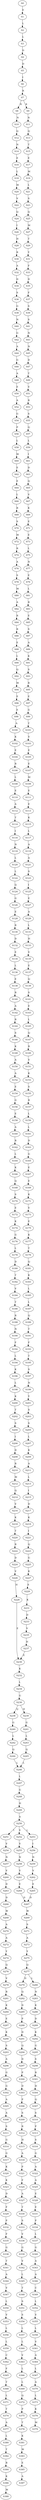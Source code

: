 strict digraph  {
	S0 -> S1 [ label = E ];
	S1 -> S2 [ label = L ];
	S2 -> S3 [ label = L ];
	S3 -> S4 [ label = D ];
	S4 -> S5 [ label = D ];
	S5 -> S6 [ label = I ];
	S6 -> S7 [ label = R ];
	S7 -> S8 [ label = R ];
	S7 -> S9 [ label = K ];
	S8 -> S10 [ label = N ];
	S9 -> S11 [ label = N ];
	S10 -> S12 [ label = Q ];
	S11 -> S13 [ label = Q ];
	S12 -> S14 [ label = N ];
	S13 -> S15 [ label = T ];
	S14 -> S16 [ label = E ];
	S15 -> S17 [ label = E ];
	S16 -> S18 [ label = L ];
	S17 -> S19 [ label = M ];
	S18 -> S20 [ label = M ];
	S19 -> S21 [ label = L ];
	S20 -> S22 [ label = V ];
	S21 -> S23 [ label = S ];
	S22 -> S24 [ label = Q ];
	S23 -> S25 [ label = Q ];
	S24 -> S26 [ label = I ];
	S25 -> S27 [ label = M ];
	S26 -> S28 [ label = H ];
	S27 -> S29 [ label = T ];
	S28 -> S30 [ label = R ];
	S29 -> S31 [ label = Y ];
	S30 -> S32 [ label = A ];
	S31 -> S33 [ label = F ];
	S32 -> S34 [ label = D ];
	S33 -> S35 [ label = D ];
	S34 -> S36 [ label = S ];
	S35 -> S37 [ label = F ];
	S36 -> S38 [ label = G ];
	S37 -> S39 [ label = S ];
	S38 -> S40 [ label = N ];
	S39 -> S41 [ label = S ];
	S40 -> S42 [ label = G ];
	S41 -> S43 [ label = N ];
	S42 -> S44 [ label = A ];
	S43 -> S45 [ label = N ];
	S44 -> S46 [ label = G ];
	S45 -> S47 [ label = D ];
	S46 -> S48 [ label = A ];
	S47 -> S49 [ label = T ];
	S48 -> S50 [ label = E ];
	S49 -> S51 [ label = V ];
	S50 -> S52 [ label = A ];
	S51 -> S53 [ label = R ];
	S52 -> S54 [ label = G ];
	S53 -> S55 [ label = S ];
	S54 -> S56 [ label = P ];
	S55 -> S57 [ label = Q ];
	S56 -> S58 [ label = L ];
	S57 -> S59 [ label = L ];
	S58 -> S60 [ label = M ];
	S59 -> S61 [ label = I ];
	S60 -> S62 [ label = E ];
	S61 -> S63 [ label = D ];
	S62 -> S64 [ label = E ];
	S63 -> S65 [ label = Q ];
	S64 -> S66 [ label = L ];
	S65 -> S67 [ label = V ];
	S66 -> S68 [ label = R ];
	S67 -> S69 [ label = K ];
	S68 -> S70 [ label = S ];
	S69 -> S71 [ label = E ];
	S70 -> S72 [ label = M ];
	S71 -> S73 [ label = E ];
	S72 -> S74 [ label = R ];
	S73 -> S75 [ label = L ];
	S74 -> S76 [ label = A ];
	S75 -> S77 [ label = N ];
	S76 -> S78 [ label = S ];
	S77 -> S79 [ label = E ];
	S78 -> S80 [ label = M ];
	S79 -> S81 [ label = L ];
	S80 -> S82 [ label = A ];
	S81 -> S83 [ label = R ];
	S82 -> S84 [ label = R ];
	S83 -> S85 [ label = E ];
	S84 -> S86 [ label = R ];
	S85 -> S87 [ label = S ];
	S86 -> S88 [ label = E ];
	S87 -> S89 [ label = A ];
	S88 -> S90 [ label = L ];
	S89 -> S91 [ label = K ];
	S90 -> S92 [ label = Q ];
	S91 -> S93 [ label = S ];
	S92 -> S94 [ label = M ];
	S93 -> S95 [ label = R ];
	S94 -> S96 [ label = E ];
	S95 -> S97 [ label = E ];
	S96 -> S98 [ label = E ];
	S97 -> S99 [ label = G ];
	S98 -> S100 [ label = A ];
	S99 -> S101 [ label = T ];
	S100 -> S102 [ label = K ];
	S101 -> S103 [ label = V ];
	S102 -> S104 [ label = E ];
	S103 -> S105 [ label = E ];
	S104 -> S106 [ label = R ];
	S105 -> S107 [ label = E ];
	S106 -> S108 [ label = L ];
	S107 -> S109 [ label = M ];
	S108 -> S110 [ label = E ];
	S109 -> S111 [ label = E ];
	S110 -> S112 [ label = A ];
	S111 -> S113 [ label = E ];
	S112 -> S114 [ label = T ];
	S113 -> S115 [ label = K ];
	S114 -> S116 [ label = I ];
	S115 -> S117 [ label = L ];
	S116 -> S118 [ label = N ];
	S117 -> S119 [ label = A ];
	S118 -> S120 [ label = L ];
	S119 -> S121 [ label = A ];
	S120 -> S122 [ label = L ];
	S121 -> S123 [ label = S ];
	S122 -> S124 [ label = Q ];
	S123 -> S125 [ label = I ];
	S124 -> S126 [ label = G ];
	S125 -> S127 [ label = E ];
	S126 -> S128 [ label = E ];
	S127 -> S129 [ label = A ];
	S128 -> S130 [ label = R ];
	S129 -> S131 [ label = L ];
	S130 -> S132 [ label = D ];
	S131 -> S133 [ label = H ];
	S132 -> S134 [ label = E ];
	S133 -> S135 [ label = V ];
	S134 -> S136 [ label = L ];
	S135 -> S137 [ label = E ];
	S136 -> S138 [ label = E ];
	S137 -> S139 [ label = Q ];
	S138 -> S140 [ label = R ];
	S139 -> S141 [ label = S ];
	S140 -> S142 [ label = A ];
	S141 -> S143 [ label = E ];
	S142 -> S144 [ label = R ];
	S143 -> S145 [ label = L ];
	S144 -> S146 [ label = S ];
	S145 -> S147 [ label = Q ];
	S146 -> S148 [ label = K ];
	S147 -> S149 [ label = R ];
	S148 -> S150 [ label = A ];
	S149 -> S151 [ label = V ];
	S150 -> S152 [ label = A ];
	S151 -> S153 [ label = K ];
	S152 -> S154 [ label = E ];
	S153 -> S155 [ label = S ];
	S154 -> S156 [ label = G ];
	S155 -> S157 [ label = R ];
	S156 -> S158 [ label = E ];
	S157 -> S159 [ label = L ];
	S158 -> S160 [ label = A ];
	S159 -> S161 [ label = L ];
	S160 -> S162 [ label = R ];
	S161 -> S163 [ label = D ];
	S162 -> S164 [ label = L ];
	S163 -> S165 [ label = G ];
	S164 -> S166 [ label = K ];
	S165 -> S167 [ label = E ];
	S166 -> S168 [ label = Q ];
	S167 -> S169 [ label = E ];
	S168 -> S170 [ label = S ];
	S169 -> S171 [ label = K ];
	S170 -> S172 [ label = E ];
	S171 -> S173 [ label = V ];
	S172 -> S174 [ label = K ];
	S173 -> S175 [ label = E ];
	S174 -> S176 [ label = G ];
	S175 -> S177 [ label = K ];
	S176 -> S178 [ label = L ];
	S177 -> S179 [ label = T ];
	S178 -> S180 [ label = D ];
	S179 -> S181 [ label = Q ];
	S180 -> S182 [ label = T ];
	S181 -> S183 [ label = K ];
	S182 -> S184 [ label = V ];
	S183 -> S185 [ label = L ];
	S184 -> S186 [ label = T ];
	S185 -> S187 [ label = L ];
	S186 -> S188 [ label = R ];
	S187 -> S189 [ label = Q ];
	S188 -> S190 [ label = N ];
	S189 -> S191 [ label = T ];
	S190 -> S192 [ label = F ];
	S191 -> S193 [ label = F ];
	S192 -> S194 [ label = L ];
	S193 -> S195 [ label = T ];
	S194 -> S196 [ label = K ];
	S195 -> S197 [ label = S ];
	S196 -> S198 [ label = L ];
	S197 -> S199 [ label = N ];
	S198 -> S200 [ label = K ];
	S199 -> S201 [ label = Y ];
	S200 -> S202 [ label = T ];
	S201 -> S203 [ label = S ];
	S202 -> S204 [ label = S ];
	S203 -> S205 [ label = S ];
	S204 -> S206 [ label = I ];
	S205 -> S207 [ label = L ];
	S206 -> S208 [ label = D ];
	S207 -> S209 [ label = K ];
	S208 -> S210 [ label = R ];
	S209 -> S211 [ label = A ];
	S210 -> S212 [ label = M ];
	S211 -> S213 [ label = L ];
	S212 -> S214 [ label = Q ];
	S213 -> S215 [ label = I ];
	S214 -> S216 [ label = V ];
	S215 -> S217 [ label = D ];
	S216 -> S218 [ label = K ];
	S217 -> S219 [ label = K ];
	S218 -> S220 [ label = T ];
	S219 -> S221 [ label = I ];
	S220 -> S222 [ label = R ];
	S221 -> S223 [ label = Q ];
	S222 -> S224 [ label = D ];
	S223 -> S225 [ label = G ];
	S224 -> S226 [ label = V ];
	S225 -> S227 [ label = K ];
	S226 -> S228 [ label = H ];
	S227 -> S229 [ label = S ];
	S228 -> S230 [ label = E ];
	S229 -> S231 [ label = K ];
	S230 -> S232 [ label = K ];
	S231 -> S233 [ label = D ];
	S232 -> S234 [ label = L ];
	S233 -> S235 [ label = V ];
	S234 -> S236 [ label = G ];
	S235 -> S237 [ label = H ];
	S236 -> S238 [ label = Q ];
	S236 -> S239 [ label = H ];
	S237 -> S230 [ label = E ];
	S238 -> S240 [ label = G ];
	S239 -> S241 [ label = G ];
	S240 -> S242 [ label = L ];
	S241 -> S243 [ label = L ];
	S242 -> S244 [ label = Q ];
	S243 -> S245 [ label = Q ];
	S244 -> S246 [ label = L ];
	S245 -> S246 [ label = L ];
	S246 -> S247 [ label = L ];
	S247 -> S248 [ label = G ];
	S248 -> S249 [ label = H ];
	S249 -> S250 [ label = A ];
	S250 -> S251 [ label = I ];
	S250 -> S252 [ label = V ];
	S250 -> S253 [ label = L ];
	S251 -> S254 [ label = V ];
	S252 -> S255 [ label = V ];
	S253 -> S256 [ label = I ];
	S254 -> S257 [ label = N ];
	S255 -> S258 [ label = N ];
	S256 -> S259 [ label = N ];
	S257 -> S260 [ label = V ];
	S258 -> S261 [ label = V ];
	S259 -> S262 [ label = V ];
	S260 -> S263 [ label = D ];
	S261 -> S264 [ label = E ];
	S262 -> S265 [ label = E ];
	S263 -> S266 [ label = D ];
	S264 -> S267 [ label = D ];
	S265 -> S267 [ label = D ];
	S266 -> S268 [ label = W ];
	S267 -> S269 [ label = W ];
	S268 -> S270 [ label = A ];
	S269 -> S271 [ label = S ];
	S270 -> S272 [ label = A ];
	S271 -> S273 [ label = A ];
	S272 -> S274 [ label = Y ];
	S273 -> S275 [ label = Y ];
	S274 -> S276 [ label = Q ];
	S275 -> S277 [ label = Q ];
	S276 -> S278 [ label = V ];
	S277 -> S279 [ label = D ];
	S277 -> S280 [ label = L ];
	S278 -> S281 [ label = R ];
	S279 -> S282 [ label = Q ];
	S280 -> S283 [ label = N ];
	S281 -> S284 [ label = K ];
	S282 -> S285 [ label = D ];
	S283 -> S286 [ label = K ];
	S284 -> S287 [ label = E ];
	S285 -> S288 [ label = P ];
	S286 -> S289 [ label = D ];
	S287 -> S290 [ label = K ];
	S288 -> S291 [ label = D ];
	S289 -> S292 [ label = K ];
	S290 -> S293 [ label = S ];
	S291 -> S294 [ label = Q ];
	S292 -> S295 [ label = G ];
	S293 -> S296 [ label = A ];
	S294 -> S297 [ label = D ];
	S295 -> S298 [ label = S ];
	S296 -> S299 [ label = G ];
	S297 -> S300 [ label = P ];
	S298 -> S301 [ label = R ];
	S299 -> S302 [ label = G ];
	S300 -> S303 [ label = D ];
	S301 -> S304 [ label = H ];
	S302 -> S305 [ label = A ];
	S303 -> S306 [ label = P ];
	S304 -> S307 [ label = Q ];
	S305 -> S308 [ label = A ];
	S306 -> S309 [ label = S ];
	S307 -> S310 [ label = S ];
	S308 -> S311 [ label = S ];
	S309 -> S312 [ label = R ];
	S310 -> S313 [ label = P ];
	S311 -> S314 [ label = G ];
	S312 -> S315 [ label = H ];
	S313 -> S316 [ label = S ];
	S314 -> S317 [ label = G ];
	S315 -> S318 [ label = A ];
	S316 -> S319 [ label = G ];
	S317 -> S320 [ label = K ];
	S318 -> S321 [ label = P ];
	S319 -> S322 [ label = A ];
	S320 -> S323 [ label = K ];
	S321 -> S324 [ label = F ];
	S322 -> S325 [ label = A ];
	S323 -> S326 [ label = D ];
	S324 -> S327 [ label = A ];
	S325 -> S328 [ label = E ];
	S326 -> S329 [ label = F ];
	S327 -> S330 [ label = T ];
	S328 -> S331 [ label = E ];
	S329 -> S332 [ label = P ];
	S330 -> S333 [ label = S ];
	S331 -> S334 [ label = P ];
	S332 -> S335 [ label = F ];
	S333 -> S336 [ label = V ];
	S334 -> S337 [ label = L ];
	S335 -> S338 [ label = G ];
	S336 -> S339 [ label = G ];
	S337 -> S340 [ label = G ];
	S338 -> S341 [ label = T ];
	S339 -> S342 [ label = V ];
	S340 -> S343 [ label = A ];
	S341 -> S344 [ label = A ];
	S342 -> S345 [ label = L ];
	S343 -> S346 [ label = A ];
	S344 -> S347 [ label = V ];
	S345 -> S348 [ label = T ];
	S346 -> S349 [ label = C ];
	S347 -> S350 [ label = L ];
	S348 -> S351 [ label = S ];
	S349 -> S352 [ label = L ];
	S350 -> S353 [ label = V ];
	S351 -> S354 [ label = S ];
	S352 -> S355 [ label = V ];
	S353 -> S356 [ label = L ];
	S354 -> S357 [ label = L ];
	S355 -> S358 [ label = L ];
	S356 -> S359 [ label = L ];
	S357 -> S360 [ label = L ];
	S358 -> S361 [ label = V ];
	S359 -> S362 [ label = C ];
	S360 -> S363 [ label = V ];
	S361 -> S364 [ label = A ];
	S362 -> S365 [ label = F ];
	S363 -> S366 [ label = L ];
	S364 -> S367 [ label = L ];
	S365 -> S368 [ label = T ];
	S366 -> S369 [ label = L ];
	S367 -> S370 [ label = A ];
	S368 -> S371 [ label = L ];
	S369 -> S372 [ label = Q ];
	S370 -> S373 [ label = L ];
	S371 -> S374 [ label = T ];
	S372 -> S375 [ label = P ];
	S373 -> S376 [ label = K ];
	S374 -> S377 [ label = A ];
	S375 -> S378 [ label = T ];
	S376 -> S379 [ label = M ];
	S377 -> S380 [ label = L ];
	S378 -> S381 [ label = K ];
	S380 -> S382 [ label = T ];
	S381 -> S383 [ label = M ];
	S382 -> S384 [ label = R ];
	S383 -> S385 [ label = E ];
	S384 -> S386 [ label = K ];
	S385 -> S387 [ label = A ];
	S386 -> S388 [ label = M ];
}
